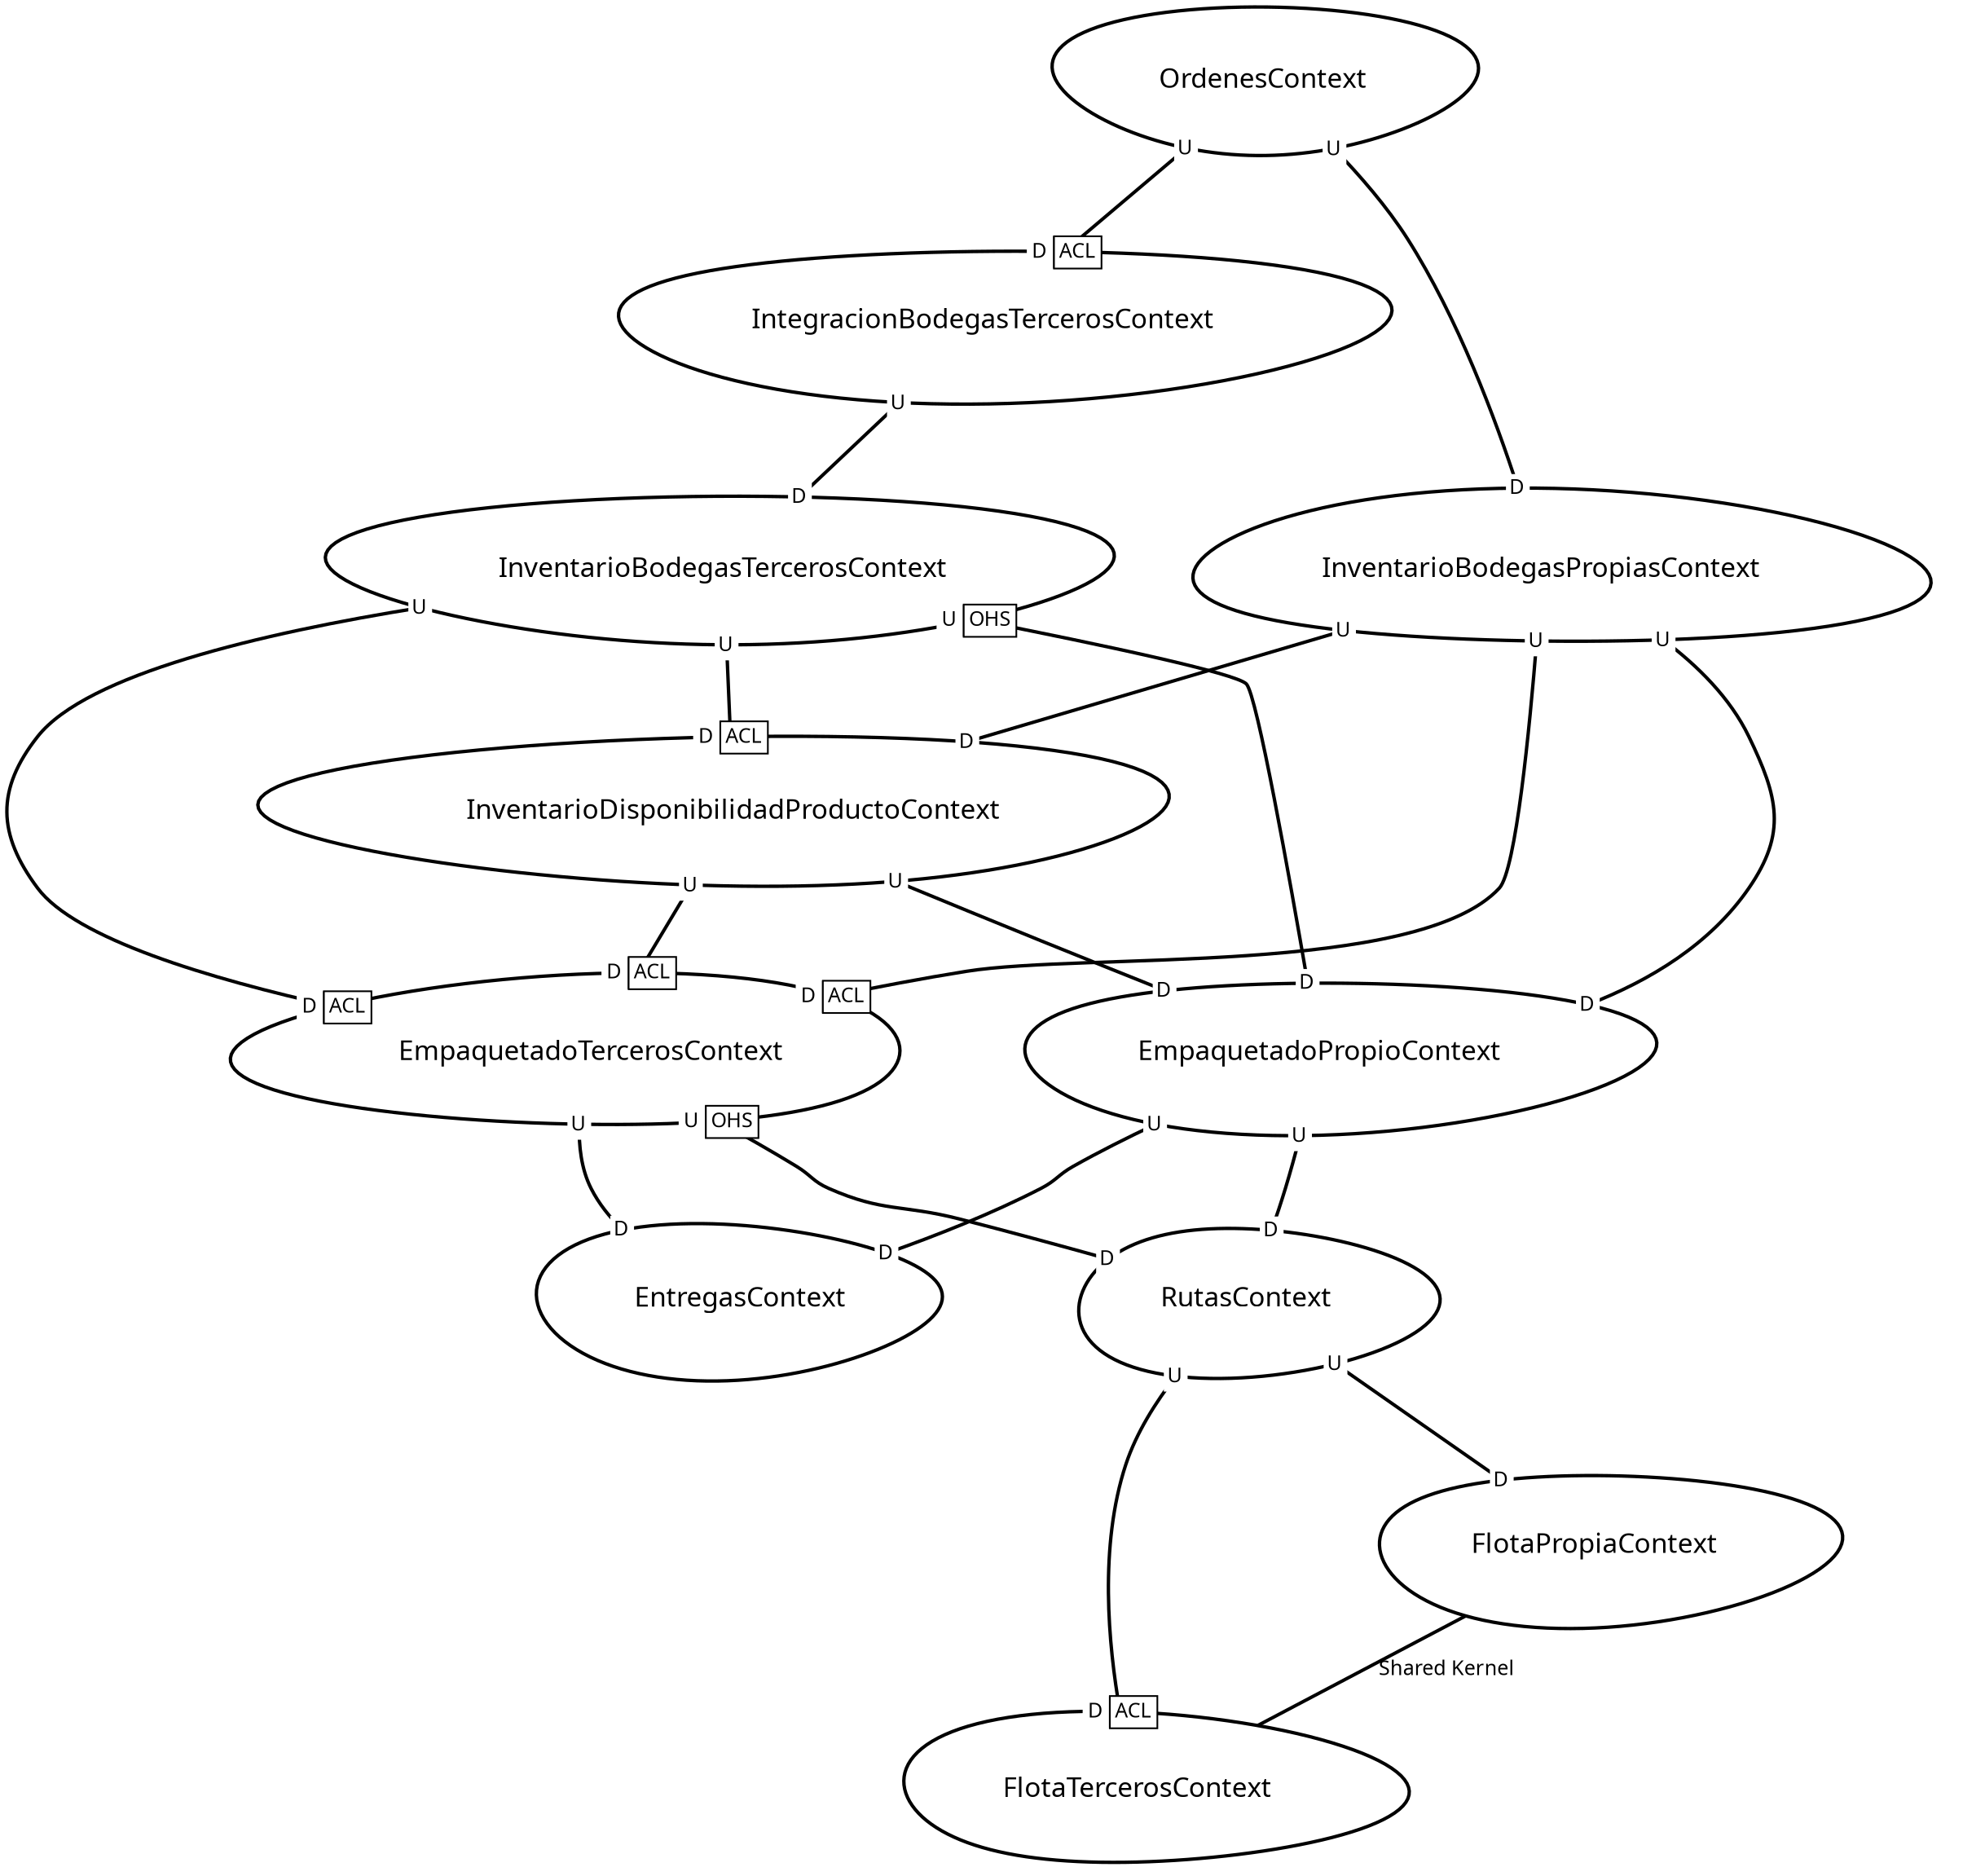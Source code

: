 digraph "ContextMapGraph" {
graph ["imagepath"="/tmp/GraphvizJava"]
"EmpaquetadoPropioContext" ["margin"="0.3","orientation"="49","shape"="egg","fontsize"="16","style"="bold","label"="EmpaquetadoPropioContext\n","fontname"="sans-serif"]
"EntregasContext" ["margin"="0.3","orientation"="279","shape"="egg","fontsize"="16","style"="bold","label"="EntregasContext\n","fontname"="sans-serif"]
"RutasContext" ["margin"="0.3","orientation"="29","shape"="egg","fontsize"="16","style"="bold","label"="RutasContext\n","fontname"="sans-serif"]
"FlotaTercerosContext" ["margin"="0.3","orientation"="149","shape"="egg","fontsize"="16","style"="bold","label"="FlotaTercerosContext\n","fontname"="sans-serif"]
"FlotaPropiaContext" ["margin"="0.3","orientation"="46","shape"="egg","fontsize"="16","style"="bold","label"="FlotaPropiaContext\n","fontname"="sans-serif"]
"EmpaquetadoTercerosContext" ["margin"="0.3","orientation"="219","shape"="egg","fontsize"="16","style"="bold","label"="EmpaquetadoTercerosContext\n","fontname"="sans-serif"]
"IntegracionBodegasTercerosContext" ["margin"="0.3","orientation"="55","shape"="egg","fontsize"="16","style"="bold","label"="IntegracionBodegasTercerosContext\n","fontname"="sans-serif"]
"InventarioBodegasTercerosContext" ["margin"="0.3","orientation"="183","shape"="egg","fontsize"="16","style"="bold","label"="InventarioBodegasTercerosContext\n","fontname"="sans-serif"]
"InventarioDisponibilidadProductoContext" ["margin"="0.3","orientation"="195","shape"="egg","fontsize"="16","style"="bold","label"="InventarioDisponibilidadProductoContext\n","fontname"="sans-serif"]
"InventarioBodegasPropiasContext" ["margin"="0.3","orientation"="124","shape"="egg","fontsize"="16","style"="bold","label"="InventarioBodegasPropiasContext\n","fontname"="sans-serif"]
"OrdenesContext" ["margin"="0.3","orientation"="177","shape"="egg","fontsize"="16","style"="bold","label"="OrdenesContext\n","fontname"="sans-serif"]
"EmpaquetadoPropioContext" -> "EntregasContext" ["headlabel"=<<table cellspacing="0" cellborder="0" border="0">
<tr><td bgcolor="white">D</td></tr>
</table>>,"labeldistance"="0","fontsize"="12","taillabel"=<<table cellspacing="0" cellborder="0" border="0">
<tr><td bgcolor="white">U</td></tr>
</table>>,"style"="bold","label"="                                        ","dir"="none","fontname"="sans-serif"]
"EmpaquetadoPropioContext" -> "RutasContext" ["headlabel"=<<table cellspacing="0" cellborder="0" border="0">
<tr><td bgcolor="white">D</td></tr>
</table>>,"labeldistance"="0","fontsize"="12","taillabel"=<<table cellspacing="0" cellborder="0" border="0">
<tr><td bgcolor="white">U</td></tr>
</table>>,"style"="bold","label"="                                        ","dir"="none","fontname"="sans-serif"]
"RutasContext" -> "FlotaTercerosContext" ["headlabel"=<<table cellspacing="0" cellborder="1" border="0">
<tr><td bgcolor="white" sides="r">D</td><td sides="trbl" bgcolor="white"><font>ACL</font></td></tr>
</table>>,"labeldistance"="0","fontsize"="12","taillabel"=<<table cellspacing="0" cellborder="0" border="0">
<tr><td bgcolor="white">U</td></tr>
</table>>,"style"="bold","label"="                                        ","dir"="none","fontname"="sans-serif"]
"RutasContext" -> "FlotaPropiaContext" ["headlabel"=<<table cellspacing="0" cellborder="0" border="0">
<tr><td bgcolor="white">D</td></tr>
</table>>,"labeldistance"="0","fontsize"="12","taillabel"=<<table cellspacing="0" cellborder="0" border="0">
<tr><td bgcolor="white">U</td></tr>
</table>>,"style"="bold","label"="                                        ","dir"="none","fontname"="sans-serif"]
"FlotaPropiaContext" -> "FlotaTercerosContext" ["fontsize"="12","style"="bold","label"="Shared Kernel","dir"="none","fontname"="sans-serif"]
"EmpaquetadoTercerosContext" -> "RutasContext" ["headlabel"=<<table cellspacing="0" cellborder="0" border="0">
<tr><td bgcolor="white">D</td></tr>
</table>>,"labeldistance"="0","fontsize"="12","taillabel"=<<table cellspacing="0" cellborder="1" border="0">
<tr><td bgcolor="white" sides="r">U</td><td sides="trbl" bgcolor="white"><font>OHS</font></td></tr>
</table>>,"style"="bold","label"="                                        ","dir"="none","fontname"="sans-serif"]
"EmpaquetadoTercerosContext" -> "EntregasContext" ["headlabel"=<<table cellspacing="0" cellborder="0" border="0">
<tr><td bgcolor="white">D</td></tr>
</table>>,"labeldistance"="0","fontsize"="12","taillabel"=<<table cellspacing="0" cellborder="0" border="0">
<tr><td bgcolor="white">U</td></tr>
</table>>,"style"="bold","label"="                                        ","dir"="none","fontname"="sans-serif"]
"IntegracionBodegasTercerosContext" -> "InventarioBodegasTercerosContext" ["headlabel"=<<table cellspacing="0" cellborder="0" border="0">
<tr><td bgcolor="white">D</td></tr>
</table>>,"labeldistance"="0","fontsize"="12","taillabel"=<<table cellspacing="0" cellborder="0" border="0">
<tr><td bgcolor="white">U</td></tr>
</table>>,"style"="bold","label"="                                        ","dir"="none","fontname"="sans-serif"]
"InventarioBodegasTercerosContext" -> "InventarioDisponibilidadProductoContext" ["headlabel"=<<table cellspacing="0" cellborder="1" border="0">
<tr><td bgcolor="white" sides="r">D</td><td sides="trbl" bgcolor="white"><font>ACL</font></td></tr>
</table>>,"labeldistance"="0","fontsize"="12","taillabel"=<<table cellspacing="0" cellborder="0" border="0">
<tr><td bgcolor="white">U</td></tr>
</table>>,"style"="bold","label"="                                        ","dir"="none","fontname"="sans-serif"]
"InventarioBodegasTercerosContext" -> "EmpaquetadoTercerosContext" ["headlabel"=<<table cellspacing="0" cellborder="1" border="0">
<tr><td bgcolor="white" sides="r">D</td><td sides="trbl" bgcolor="white"><font>ACL</font></td></tr>
</table>>,"labeldistance"="0","fontsize"="12","taillabel"=<<table cellspacing="0" cellborder="0" border="0">
<tr><td bgcolor="white">U</td></tr>
</table>>,"style"="bold","label"="                                        ","dir"="none","fontname"="sans-serif"]
"InventarioBodegasTercerosContext" -> "EmpaquetadoPropioContext" ["headlabel"=<<table cellspacing="0" cellborder="0" border="0">
<tr><td bgcolor="white">D</td></tr>
</table>>,"labeldistance"="0","fontsize"="12","taillabel"=<<table cellspacing="0" cellborder="1" border="0">
<tr><td bgcolor="white" sides="r">U</td><td sides="trbl" bgcolor="white"><font>OHS</font></td></tr>
</table>>,"style"="bold","label"="                                        ","dir"="none","fontname"="sans-serif"]
"InventarioDisponibilidadProductoContext" -> "EmpaquetadoTercerosContext" ["headlabel"=<<table cellspacing="0" cellborder="1" border="0">
<tr><td bgcolor="white" sides="r">D</td><td sides="trbl" bgcolor="white"><font>ACL</font></td></tr>
</table>>,"labeldistance"="0","fontsize"="12","taillabel"=<<table cellspacing="0" cellborder="0" border="0">
<tr><td bgcolor="white">U</td></tr>
</table>>,"style"="bold","label"="                                        ","dir"="none","fontname"="sans-serif"]
"InventarioDisponibilidadProductoContext" -> "EmpaquetadoPropioContext" ["headlabel"=<<table cellspacing="0" cellborder="0" border="0">
<tr><td bgcolor="white">D</td></tr>
</table>>,"labeldistance"="0","fontsize"="12","taillabel"=<<table cellspacing="0" cellborder="0" border="0">
<tr><td bgcolor="white">U</td></tr>
</table>>,"style"="bold","label"="                                        ","dir"="none","fontname"="sans-serif"]
"InventarioBodegasPropiasContext" -> "EmpaquetadoTercerosContext" ["headlabel"=<<table cellspacing="0" cellborder="1" border="0">
<tr><td bgcolor="white" sides="r">D</td><td sides="trbl" bgcolor="white"><font>ACL</font></td></tr>
</table>>,"labeldistance"="0","fontsize"="12","taillabel"=<<table cellspacing="0" cellborder="0" border="0">
<tr><td bgcolor="white">U</td></tr>
</table>>,"style"="bold","label"="                                        ","dir"="none","fontname"="sans-serif"]
"InventarioBodegasPropiasContext" -> "InventarioDisponibilidadProductoContext" ["headlabel"=<<table cellspacing="0" cellborder="0" border="0">
<tr><td bgcolor="white">D</td></tr>
</table>>,"labeldistance"="0","fontsize"="12","taillabel"=<<table cellspacing="0" cellborder="0" border="0">
<tr><td bgcolor="white">U</td></tr>
</table>>,"style"="bold","label"="                                        ","dir"="none","fontname"="sans-serif"]
"InventarioBodegasPropiasContext" -> "EmpaquetadoPropioContext" ["headlabel"=<<table cellspacing="0" cellborder="0" border="0">
<tr><td bgcolor="white">D</td></tr>
</table>>,"labeldistance"="0","fontsize"="12","taillabel"=<<table cellspacing="0" cellborder="0" border="0">
<tr><td bgcolor="white">U</td></tr>
</table>>,"style"="bold","label"="                                        ","dir"="none","fontname"="sans-serif"]
"OrdenesContext" -> "IntegracionBodegasTercerosContext" ["headlabel"=<<table cellspacing="0" cellborder="1" border="0">
<tr><td bgcolor="white" sides="r">D</td><td sides="trbl" bgcolor="white"><font>ACL</font></td></tr>
</table>>,"labeldistance"="0","fontsize"="12","taillabel"=<<table cellspacing="0" cellborder="0" border="0">
<tr><td bgcolor="white">U</td></tr>
</table>>,"style"="bold","label"="                                        ","dir"="none","fontname"="sans-serif"]
"OrdenesContext" -> "InventarioBodegasPropiasContext" ["headlabel"=<<table cellspacing="0" cellborder="0" border="0">
<tr><td bgcolor="white">D</td></tr>
</table>>,"labeldistance"="0","fontsize"="12","taillabel"=<<table cellspacing="0" cellborder="0" border="0">
<tr><td bgcolor="white">U</td></tr>
</table>>,"style"="bold","label"="                                        ","dir"="none","fontname"="sans-serif"]
}